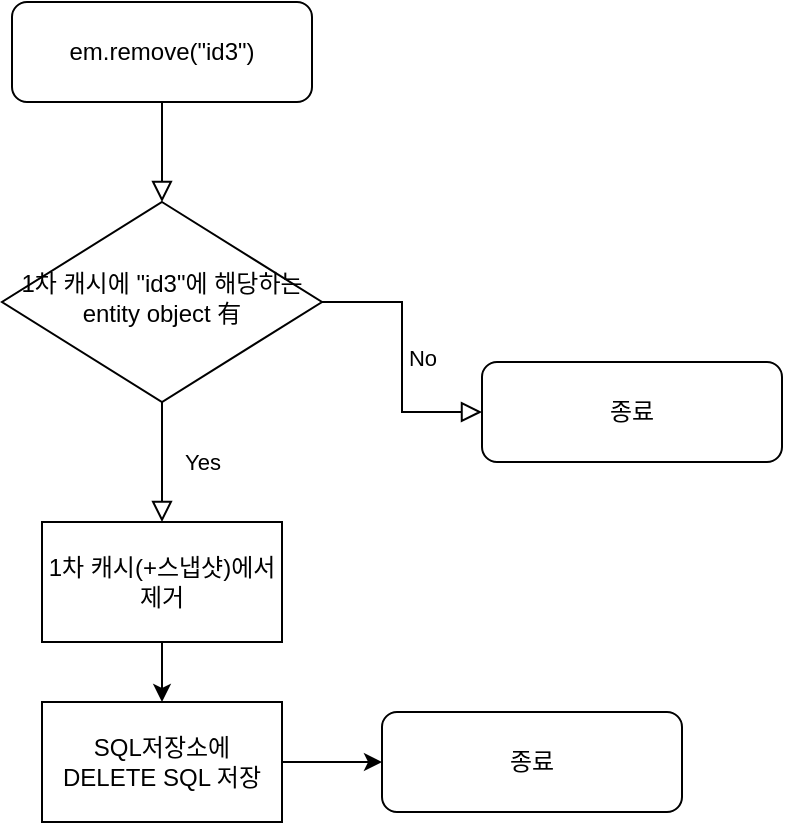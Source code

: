 <mxfile version="20.2.2" type="device"><diagram id="C5RBs43oDa-KdzZeNtuy" name="Page-1"><mxGraphModel dx="1038" dy="547" grid="1" gridSize="10" guides="1" tooltips="1" connect="1" arrows="1" fold="1" page="1" pageScale="1" pageWidth="827" pageHeight="1169" math="0" shadow="0"><root><mxCell id="WIyWlLk6GJQsqaUBKTNV-0"/><mxCell id="WIyWlLk6GJQsqaUBKTNV-1" parent="WIyWlLk6GJQsqaUBKTNV-0"/><mxCell id="WIyWlLk6GJQsqaUBKTNV-2" value="" style="rounded=0;html=1;jettySize=auto;orthogonalLoop=1;fontSize=11;endArrow=block;endFill=0;endSize=8;strokeWidth=1;shadow=0;labelBackgroundColor=none;edgeStyle=orthogonalEdgeStyle;" parent="WIyWlLk6GJQsqaUBKTNV-1" source="WIyWlLk6GJQsqaUBKTNV-3" target="WIyWlLk6GJQsqaUBKTNV-6" edge="1"><mxGeometry relative="1" as="geometry"/></mxCell><mxCell id="WIyWlLk6GJQsqaUBKTNV-3" value="em.remove(&quot;id3&quot;)" style="rounded=1;whiteSpace=wrap;html=1;fontSize=12;glass=0;strokeWidth=1;shadow=0;" parent="WIyWlLk6GJQsqaUBKTNV-1" vertex="1"><mxGeometry x="115" y="50" width="150" height="50" as="geometry"/></mxCell><mxCell id="WIyWlLk6GJQsqaUBKTNV-4" value="Yes" style="rounded=0;html=1;jettySize=auto;orthogonalLoop=1;fontSize=11;endArrow=block;endFill=0;endSize=8;strokeWidth=1;shadow=0;labelBackgroundColor=none;edgeStyle=orthogonalEdgeStyle;" parent="WIyWlLk6GJQsqaUBKTNV-1" source="WIyWlLk6GJQsqaUBKTNV-6" target="JezyszhnUG9KlYXvDwel-0" edge="1"><mxGeometry y="20" relative="1" as="geometry"><mxPoint as="offset"/><mxPoint x="190" y="300" as="targetPoint"/></mxGeometry></mxCell><mxCell id="WIyWlLk6GJQsqaUBKTNV-5" value="No" style="edgeStyle=orthogonalEdgeStyle;rounded=0;html=1;jettySize=auto;orthogonalLoop=1;fontSize=11;endArrow=block;endFill=0;endSize=8;strokeWidth=1;shadow=0;labelBackgroundColor=none;" parent="WIyWlLk6GJQsqaUBKTNV-1" source="WIyWlLk6GJQsqaUBKTNV-6" target="ByO7n_OWxT0jWLkiXU3E-0" edge="1"><mxGeometry y="10" relative="1" as="geometry"><mxPoint as="offset"/><mxPoint x="380.36" y="162.2" as="targetPoint"/></mxGeometry></mxCell><mxCell id="WIyWlLk6GJQsqaUBKTNV-6" value="1차 캐시에 &quot;id3&quot;에 해당하는 entity object 有" style="rhombus;whiteSpace=wrap;html=1;shadow=0;fontFamily=Helvetica;fontSize=12;align=center;strokeWidth=1;spacing=6;spacingTop=-4;" parent="WIyWlLk6GJQsqaUBKTNV-1" vertex="1"><mxGeometry x="110" y="150" width="160" height="100" as="geometry"/></mxCell><mxCell id="-72JtLL617jxzzfW9Ca0-13" value="" style="endArrow=classic;html=1;rounded=0;entryX=0.5;entryY=0;entryDx=0;entryDy=0;exitX=0.5;exitY=1;exitDx=0;exitDy=0;" parent="WIyWlLk6GJQsqaUBKTNV-1" source="JezyszhnUG9KlYXvDwel-0" target="JezyszhnUG9KlYXvDwel-1" edge="1"><mxGeometry width="50" height="50" relative="1" as="geometry"><mxPoint x="150" y="370" as="sourcePoint"/><mxPoint x="198.04" y="395.8" as="targetPoint"/></mxGeometry></mxCell><mxCell id="JezyszhnUG9KlYXvDwel-0" value="1차 캐시(+스냅샷)에서 제거" style="rounded=0;whiteSpace=wrap;html=1;" parent="WIyWlLk6GJQsqaUBKTNV-1" vertex="1"><mxGeometry x="130" y="310" width="120" height="60" as="geometry"/></mxCell><mxCell id="6AxS92v0g46s3qJgYKf_-2" value="" style="edgeStyle=orthogonalEdgeStyle;rounded=0;orthogonalLoop=1;jettySize=auto;html=1;" edge="1" parent="WIyWlLk6GJQsqaUBKTNV-1" source="JezyszhnUG9KlYXvDwel-1" target="6AxS92v0g46s3qJgYKf_-1"><mxGeometry relative="1" as="geometry"/></mxCell><mxCell id="JezyszhnUG9KlYXvDwel-1" value="SQL저장소에 DELETE SQL 저장" style="rounded=0;whiteSpace=wrap;html=1;" parent="WIyWlLk6GJQsqaUBKTNV-1" vertex="1"><mxGeometry x="130" y="400" width="120" height="60" as="geometry"/></mxCell><mxCell id="ByO7n_OWxT0jWLkiXU3E-0" value="종료" style="rounded=1;whiteSpace=wrap;html=1;fontSize=12;glass=0;strokeWidth=1;shadow=0;" parent="WIyWlLk6GJQsqaUBKTNV-1" vertex="1"><mxGeometry x="350" y="230" width="150" height="50" as="geometry"/></mxCell><mxCell id="6AxS92v0g46s3qJgYKf_-1" value="종료" style="rounded=1;whiteSpace=wrap;html=1;fontSize=12;glass=0;strokeWidth=1;shadow=0;" vertex="1" parent="WIyWlLk6GJQsqaUBKTNV-1"><mxGeometry x="300" y="405" width="150" height="50" as="geometry"/></mxCell></root></mxGraphModel></diagram></mxfile>